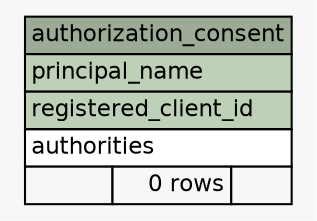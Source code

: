 // dot 7.1.0 on Mac OS X 14.1.1
// SchemaSpy rev Unknown
digraph "authorization_consent" {
  graph [
    rankdir="RL"
    bgcolor="#f7f7f7"
    nodesep="0.18"
    ranksep="0.46"
    fontname="Helvetica"
    fontsize="11"
  ];
  node [
    fontname="Helvetica"
    fontsize="11"
    shape="plaintext"
  ];
  edge [
    arrowsize="0.8"
  ];
  "authorization_consent" [
    label=<
    <TABLE BORDER="0" CELLBORDER="1" CELLSPACING="0" BGCOLOR="#ffffff">
      <TR><TD COLSPAN="3" BGCOLOR="#9bab96" ALIGN="CENTER">authorization_consent</TD></TR>
      <TR><TD PORT="principal_name" COLSPAN="3" BGCOLOR="#bed1b8" ALIGN="LEFT">principal_name</TD></TR>
      <TR><TD PORT="registered_client_id" COLSPAN="3" BGCOLOR="#bed1b8" ALIGN="LEFT">registered_client_id</TD></TR>
      <TR><TD PORT="authorities" COLSPAN="3" ALIGN="LEFT">authorities</TD></TR>
      <TR><TD ALIGN="LEFT" BGCOLOR="#f7f7f7">  </TD><TD ALIGN="RIGHT" BGCOLOR="#f7f7f7">0 rows</TD><TD ALIGN="RIGHT" BGCOLOR="#f7f7f7">  </TD></TR>
    </TABLE>>
    URL="tables/authorization_consent.html"
    tooltip="authorization_consent"
  ];
}
